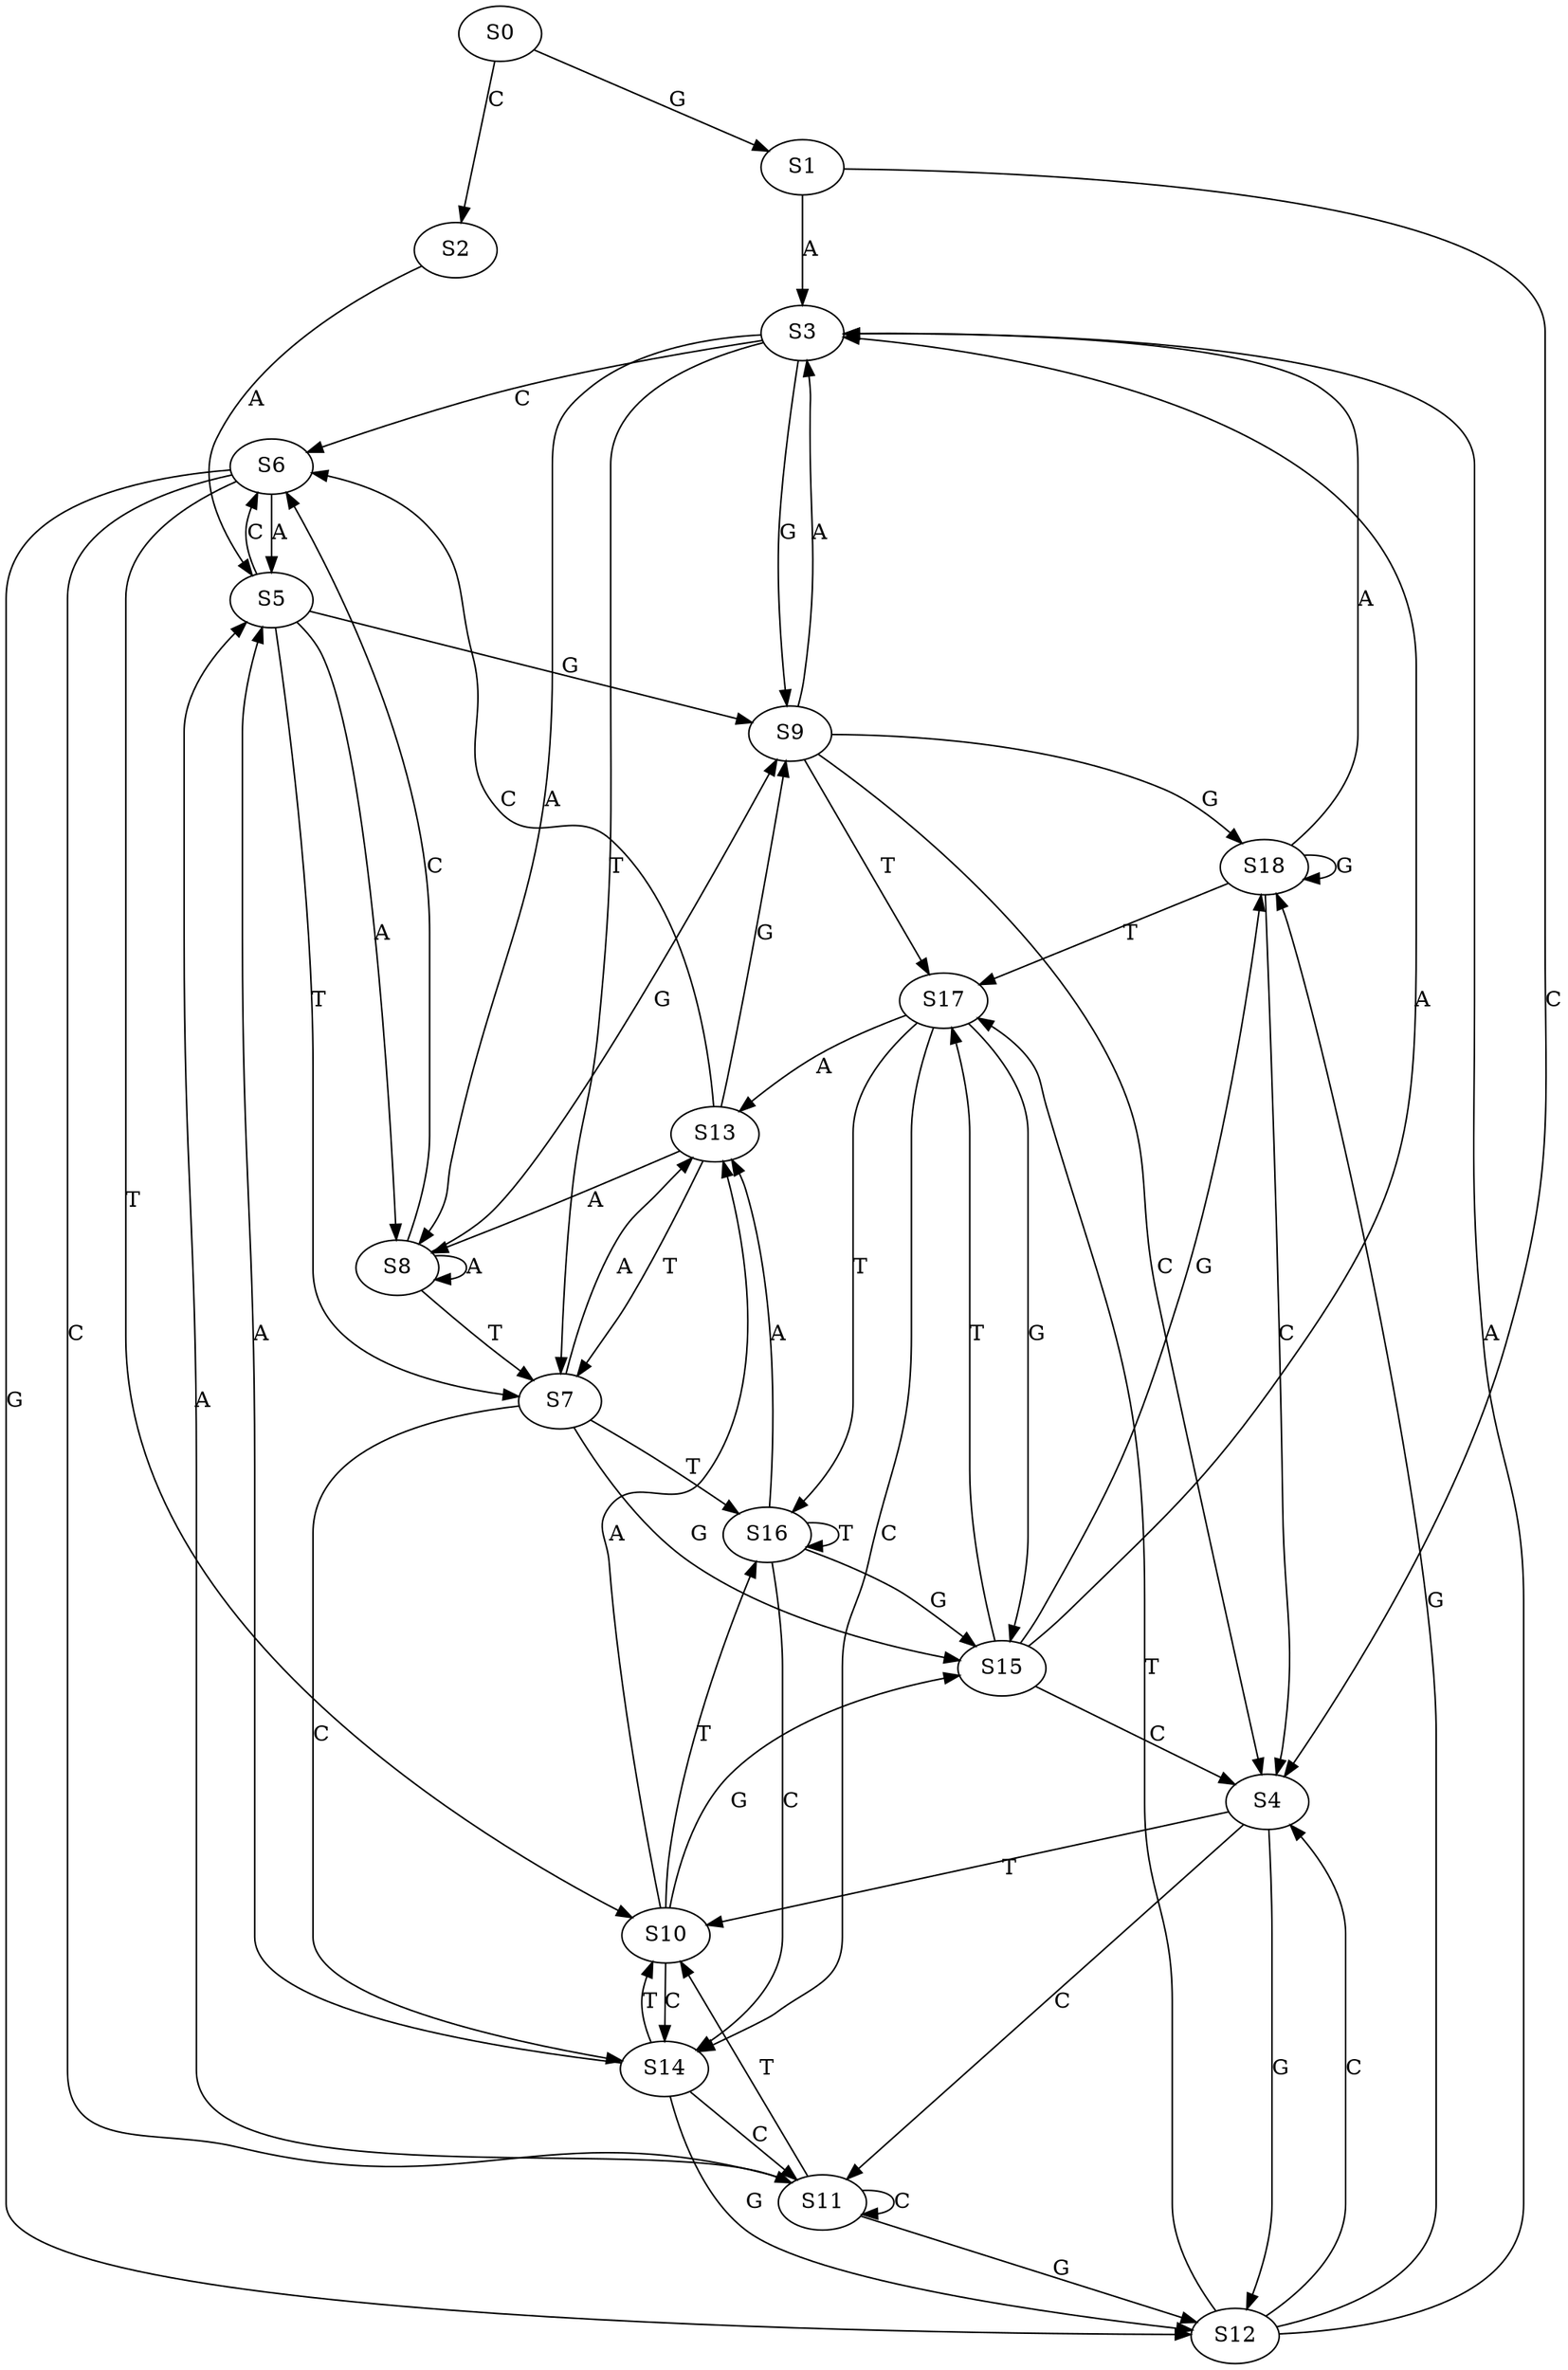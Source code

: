 strict digraph  {
	S0 -> S1 [ label = G ];
	S0 -> S2 [ label = C ];
	S1 -> S3 [ label = A ];
	S1 -> S4 [ label = C ];
	S2 -> S5 [ label = A ];
	S3 -> S6 [ label = C ];
	S3 -> S7 [ label = T ];
	S3 -> S8 [ label = A ];
	S3 -> S9 [ label = G ];
	S4 -> S10 [ label = T ];
	S4 -> S11 [ label = C ];
	S4 -> S12 [ label = G ];
	S5 -> S9 [ label = G ];
	S5 -> S6 [ label = C ];
	S5 -> S7 [ label = T ];
	S5 -> S8 [ label = A ];
	S6 -> S12 [ label = G ];
	S6 -> S11 [ label = C ];
	S6 -> S10 [ label = T ];
	S6 -> S5 [ label = A ];
	S7 -> S13 [ label = A ];
	S7 -> S14 [ label = C ];
	S7 -> S15 [ label = G ];
	S7 -> S16 [ label = T ];
	S8 -> S6 [ label = C ];
	S8 -> S8 [ label = A ];
	S8 -> S9 [ label = G ];
	S8 -> S7 [ label = T ];
	S9 -> S3 [ label = A ];
	S9 -> S17 [ label = T ];
	S9 -> S18 [ label = G ];
	S9 -> S4 [ label = C ];
	S10 -> S15 [ label = G ];
	S10 -> S16 [ label = T ];
	S10 -> S13 [ label = A ];
	S10 -> S14 [ label = C ];
	S11 -> S12 [ label = G ];
	S11 -> S11 [ label = C ];
	S11 -> S10 [ label = T ];
	S11 -> S5 [ label = A ];
	S12 -> S18 [ label = G ];
	S12 -> S17 [ label = T ];
	S12 -> S3 [ label = A ];
	S12 -> S4 [ label = C ];
	S13 -> S9 [ label = G ];
	S13 -> S6 [ label = C ];
	S13 -> S8 [ label = A ];
	S13 -> S7 [ label = T ];
	S14 -> S5 [ label = A ];
	S14 -> S10 [ label = T ];
	S14 -> S11 [ label = C ];
	S14 -> S12 [ label = G ];
	S15 -> S3 [ label = A ];
	S15 -> S4 [ label = C ];
	S15 -> S17 [ label = T ];
	S15 -> S18 [ label = G ];
	S16 -> S14 [ label = C ];
	S16 -> S16 [ label = T ];
	S16 -> S15 [ label = G ];
	S16 -> S13 [ label = A ];
	S17 -> S13 [ label = A ];
	S17 -> S16 [ label = T ];
	S17 -> S14 [ label = C ];
	S17 -> S15 [ label = G ];
	S18 -> S17 [ label = T ];
	S18 -> S3 [ label = A ];
	S18 -> S4 [ label = C ];
	S18 -> S18 [ label = G ];
}
